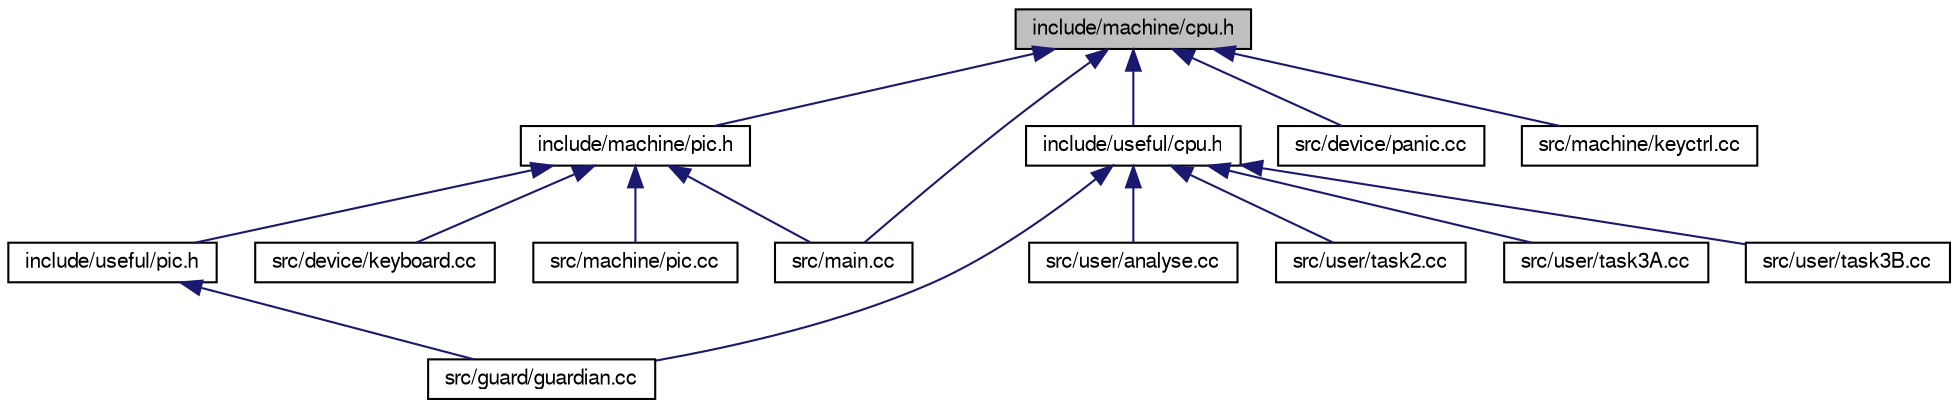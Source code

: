 digraph "include/machine/cpu.h"
{
  bgcolor="transparent";
  edge [fontname="FreeSans",fontsize="10",labelfontname="FreeSans",labelfontsize="10"];
  node [fontname="FreeSans",fontsize="10",shape=record];
  Node1 [label="include/machine/cpu.h",height=0.2,width=0.4,color="black", fillcolor="grey75", style="filled" fontcolor="black"];
  Node1 -> Node2 [dir="back",color="midnightblue",fontsize="10",style="solid",fontname="FreeSans"];
  Node2 [label="include/machine/pic.h",height=0.2,width=0.4,color="black",URL="$machine_2pic_8h.html"];
  Node2 -> Node3 [dir="back",color="midnightblue",fontsize="10",style="solid",fontname="FreeSans"];
  Node3 [label="include/useful/pic.h",height=0.2,width=0.4,color="black",URL="$useful_2pic_8h.html"];
  Node3 -> Node4 [dir="back",color="midnightblue",fontsize="10",style="solid",fontname="FreeSans"];
  Node4 [label="src/guard/guardian.cc",height=0.2,width=0.4,color="black",URL="$guardian_8cc.html",tooltip="Interrupt-Behandlungsfunktionen."];
  Node2 -> Node5 [dir="back",color="midnightblue",fontsize="10",style="solid",fontname="FreeSans"];
  Node5 [label="src/device/keyboard.cc",height=0.2,width=0.4,color="black",URL="$keyboard_8cc.html"];
  Node2 -> Node6 [dir="back",color="midnightblue",fontsize="10",style="solid",fontname="FreeSans"];
  Node6 [label="src/machine/pic.cc",height=0.2,width=0.4,color="black",URL="$pic_8cc.html"];
  Node2 -> Node7 [dir="back",color="midnightblue",fontsize="10",style="solid",fontname="FreeSans"];
  Node7 [label="src/main.cc",height=0.2,width=0.4,color="black",URL="$main_8cc.html",tooltip="Grunddatei von OOStuBS."];
  Node1 -> Node8 [dir="back",color="midnightblue",fontsize="10",style="solid",fontname="FreeSans"];
  Node8 [label="include/useful/cpu.h",height=0.2,width=0.4,color="black",URL="$useful_2cpu_8h.html",tooltip="alles notwendige zum nutzen der in main.cc deklarierten globalen Variable cpu"];
  Node8 -> Node4 [dir="back",color="midnightblue",fontsize="10",style="solid",fontname="FreeSans"];
  Node8 -> Node9 [dir="back",color="midnightblue",fontsize="10",style="solid",fontname="FreeSans"];
  Node9 [label="src/user/analyse.cc",height=0.2,width=0.4,color="black",URL="$analyse_8cc.html"];
  Node8 -> Node10 [dir="back",color="midnightblue",fontsize="10",style="solid",fontname="FreeSans"];
  Node10 [label="src/user/task2.cc",height=0.2,width=0.4,color="black",URL="$task2_8cc.html"];
  Node8 -> Node11 [dir="back",color="midnightblue",fontsize="10",style="solid",fontname="FreeSans"];
  Node11 [label="src/user/task3A.cc",height=0.2,width=0.4,color="black",URL="$task3A_8cc.html"];
  Node8 -> Node12 [dir="back",color="midnightblue",fontsize="10",style="solid",fontname="FreeSans"];
  Node12 [label="src/user/task3B.cc",height=0.2,width=0.4,color="black",URL="$task3B_8cc.html"];
  Node1 -> Node13 [dir="back",color="midnightblue",fontsize="10",style="solid",fontname="FreeSans"];
  Node13 [label="src/device/panic.cc",height=0.2,width=0.4,color="black",URL="$panic_8cc.html"];
  Node1 -> Node14 [dir="back",color="midnightblue",fontsize="10",style="solid",fontname="FreeSans"];
  Node14 [label="src/machine/keyctrl.cc",height=0.2,width=0.4,color="black",URL="$keyctrl_8cc.html"];
  Node1 -> Node7 [dir="back",color="midnightblue",fontsize="10",style="solid",fontname="FreeSans"];
}
